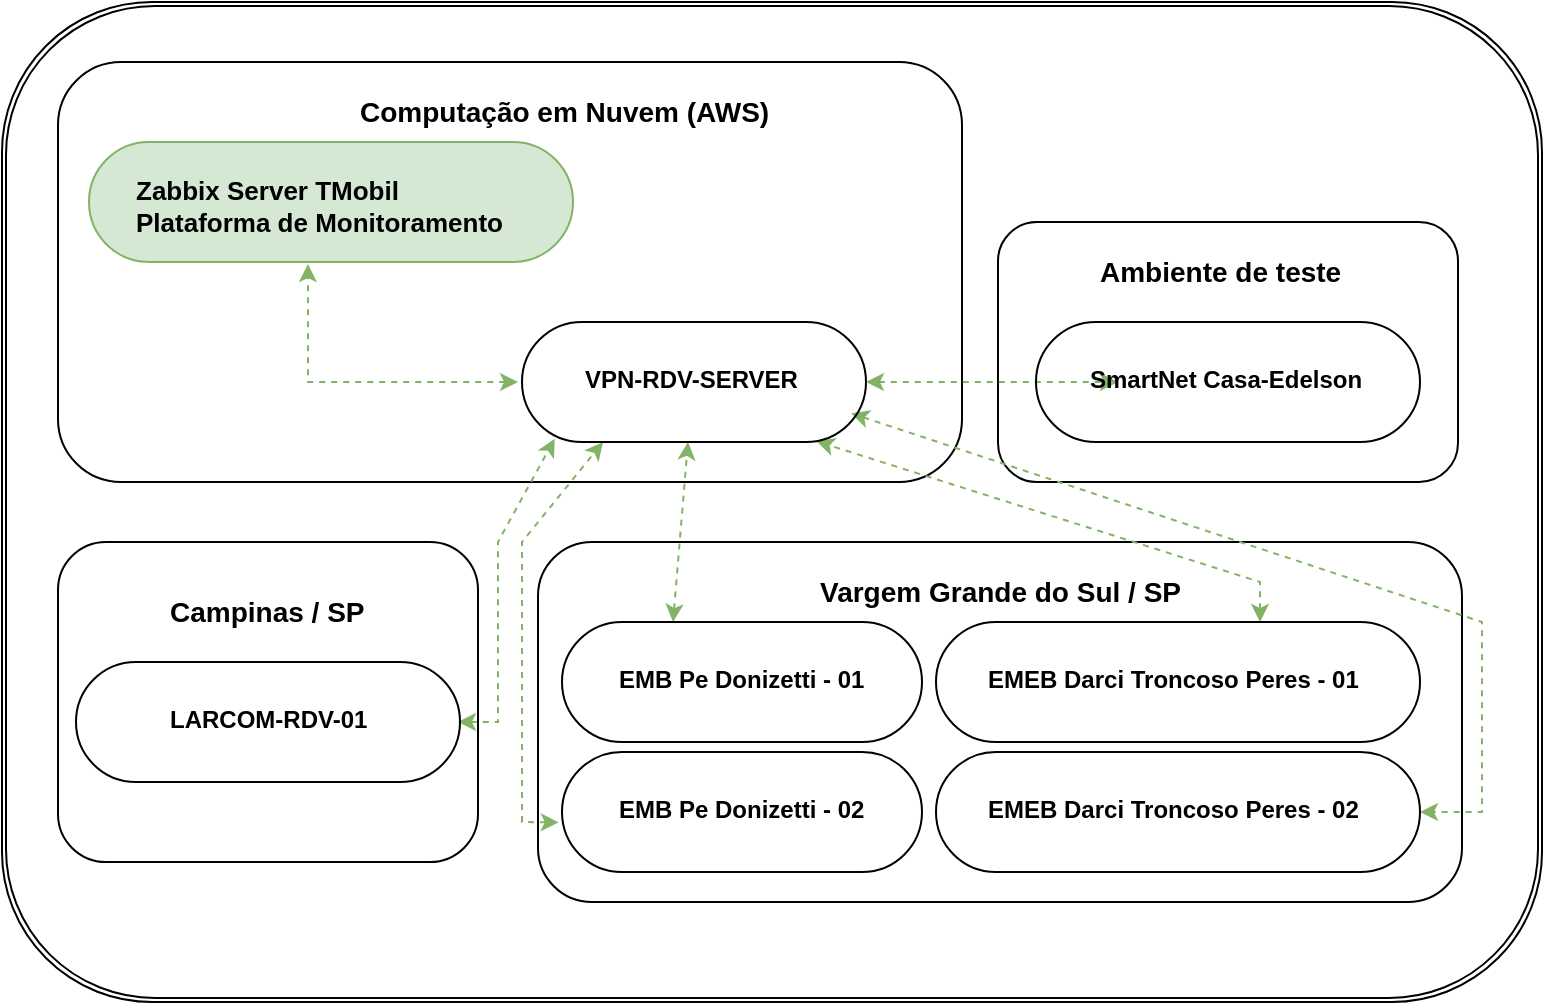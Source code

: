 <mxfile version="15.5.6" type="github">
  <diagram id="yUtEYNiM7KGLK9aQ-FmT" name="Page-1">
    <mxGraphModel dx="874" dy="719" grid="1" gridSize="10" guides="1" tooltips="1" connect="1" arrows="1" fold="1" page="1" pageScale="1" pageWidth="827" pageHeight="1169" math="0" shadow="0">
      <root>
        <mxCell id="0" />
        <mxCell id="1" parent="0" />
        <mxCell id="ZHDutYi5xnlQX7m66QQl-7" value="" style="shape=ext;double=1;rounded=1;whiteSpace=wrap;html=1;fontFamily=Helvetica;fontSize=14;" parent="1" vertex="1">
          <mxGeometry x="20" y="10" width="770" height="500" as="geometry" />
        </mxCell>
        <mxCell id="ZHDutYi5xnlQX7m66QQl-10" value="" style="rounded=1;whiteSpace=wrap;html=1;" parent="1" vertex="1">
          <mxGeometry x="48" y="280" width="210" height="160" as="geometry" />
        </mxCell>
        <mxCell id="796_uvgJ9OJGoqZPj89N-1" value="" style="rounded=1;whiteSpace=wrap;html=1;" parent="1" vertex="1">
          <mxGeometry x="288" y="280" width="462" height="180" as="geometry" />
        </mxCell>
        <mxCell id="ZHDutYi5xnlQX7m66QQl-1" value="Vargem Grande do Sul / SP&#xa;&#xa;" style="text;strokeColor=none;fillColor=none;spacingLeft=4;spacingRight=4;overflow=hidden;rotatable=0;points=[[0,0.5],[1,0.5]];portConstraint=eastwest;fontSize=14;fontStyle=1" parent="1" vertex="1">
          <mxGeometry x="423" y="290" width="207" height="30" as="geometry" />
        </mxCell>
        <mxCell id="ZHDutYi5xnlQX7m66QQl-6" value="Campinas / SP&#xa;&#xa;" style="text;strokeColor=none;fillColor=none;spacingLeft=4;spacingRight=4;overflow=hidden;rotatable=0;points=[[0,0.5],[1,0.5]];portConstraint=eastwest;fontSize=14;fontStyle=1" parent="1" vertex="1">
          <mxGeometry x="98" y="300" width="122" height="30" as="geometry" />
        </mxCell>
        <mxCell id="ZHDutYi5xnlQX7m66QQl-11" value="" style="rounded=1;whiteSpace=wrap;html=1;" parent="1" vertex="1">
          <mxGeometry x="48" y="40" width="452" height="210" as="geometry" />
        </mxCell>
        <mxCell id="ZHDutYi5xnlQX7m66QQl-14" value="Computação em Nuvem (AWS)&#xa;&#xa;" style="text;strokeColor=none;fillColor=none;spacingLeft=4;spacingRight=4;overflow=hidden;rotatable=0;points=[[0,0.5],[1,0.5]];portConstraint=eastwest;fontSize=14;fontStyle=1" parent="1" vertex="1">
          <mxGeometry x="193" y="50" width="237" height="30" as="geometry" />
        </mxCell>
        <mxCell id="ZHDutYi5xnlQX7m66QQl-17" value="" style="rounded=1;whiteSpace=wrap;html=1;" parent="1" vertex="1">
          <mxGeometry x="518" y="120" width="230" height="130" as="geometry" />
        </mxCell>
        <mxCell id="ZHDutYi5xnlQX7m66QQl-19" value="Ambiente de teste" style="text;strokeColor=none;fillColor=none;spacingLeft=4;spacingRight=4;overflow=hidden;rotatable=0;points=[[0,0.5],[1,0.5]];portConstraint=eastwest;fontSize=14;fontStyle=1" parent="1" vertex="1">
          <mxGeometry x="563" y="130" width="157" height="30" as="geometry" />
        </mxCell>
        <mxCell id="ZHDutYi5xnlQX7m66QQl-25" value="" style="endArrow=classic;startArrow=classic;html=1;rounded=0;fontFamily=Helvetica;fontSize=11;exitX=0;exitY=0.5;exitDx=0;exitDy=0;entryX=0.479;entryY=1.017;entryDx=0;entryDy=0;entryPerimeter=0;dashed=1;fillColor=#d5e8d4;strokeColor=#82b366;" parent="1" edge="1">
          <mxGeometry width="50" height="50" relative="1" as="geometry">
            <mxPoint x="278" y="200" as="sourcePoint" />
            <mxPoint x="172.96" y="141.02" as="targetPoint" />
            <Array as="points">
              <mxPoint x="173" y="200" />
            </Array>
          </mxGeometry>
        </mxCell>
        <mxCell id="ZHDutYi5xnlQX7m66QQl-27" value="" style="endArrow=classic;startArrow=classic;html=1;rounded=0;fontFamily=Helvetica;fontSize=11;exitX=1;exitY=0.5;exitDx=0;exitDy=0;entryX=0.108;entryY=0.972;entryDx=0;entryDy=0;entryPerimeter=0;dashed=1;fillColor=#d5e8d4;strokeColor=#82b366;" parent="1" edge="1">
          <mxGeometry width="50" height="50" relative="1" as="geometry">
            <mxPoint x="248" y="370" as="sourcePoint" />
            <mxPoint x="296.36" y="228.32" as="targetPoint" />
            <Array as="points">
              <mxPoint x="268" y="370" />
              <mxPoint x="268" y="280" />
            </Array>
          </mxGeometry>
        </mxCell>
        <mxCell id="ZHDutYi5xnlQX7m66QQl-28" value="" style="endArrow=classic;startArrow=classic;html=1;rounded=0;fontFamily=Helvetica;fontSize=11;exitX=0.25;exitY=0;exitDx=0;exitDy=0;dashed=1;fillColor=#d5e8d4;strokeColor=#82b366;" parent="1" edge="1">
          <mxGeometry width="50" height="50" relative="1" as="geometry">
            <mxPoint x="355.5" y="320" as="sourcePoint" />
            <mxPoint x="363" y="230" as="targetPoint" />
          </mxGeometry>
        </mxCell>
        <mxCell id="ZHDutYi5xnlQX7m66QQl-29" value="" style="endArrow=classic;startArrow=classic;html=1;rounded=0;fontFamily=Helvetica;fontSize=11;entryX=0.25;entryY=1;entryDx=0;entryDy=0;exitX=-0.009;exitY=0.587;exitDx=0;exitDy=0;dashed=1;fillColor=#d5e8d4;strokeColor=#82b366;exitPerimeter=0;" parent="1" edge="1" source="ZHDutYi5xnlQX7m66QQl-36">
          <mxGeometry width="50" height="50" relative="1" as="geometry">
            <mxPoint x="308" y="420" as="sourcePoint" />
            <mxPoint x="320.5" y="230" as="targetPoint" />
            <Array as="points">
              <mxPoint x="280" y="420" />
              <mxPoint x="280" y="280" />
            </Array>
          </mxGeometry>
        </mxCell>
        <mxCell id="ZHDutYi5xnlQX7m66QQl-31" value="" style="endArrow=classic;startArrow=classic;html=1;rounded=0;fontFamily=Helvetica;fontSize=11;exitX=0.5;exitY=0;exitDx=0;exitDy=0;entryX=0.878;entryY=0.994;entryDx=0;entryDy=0;entryPerimeter=0;dashed=1;fillColor=#d5e8d4;strokeColor=#82b366;" parent="1" edge="1">
          <mxGeometry width="50" height="50" relative="1" as="geometry">
            <mxPoint x="649" y="320" as="sourcePoint" />
            <mxPoint x="427.26" y="229.64" as="targetPoint" />
            <Array as="points">
              <mxPoint x="649" y="300" />
            </Array>
          </mxGeometry>
        </mxCell>
        <mxCell id="ZHDutYi5xnlQX7m66QQl-32" value="" style="endArrow=classic;startArrow=classic;html=1;rounded=0;fontFamily=Helvetica;fontSize=11;exitX=0.98;exitY=0.761;exitDx=0;exitDy=0;exitPerimeter=0;dashed=1;fillColor=#d5e8d4;strokeColor=#82b366;" parent="1" edge="1" target="ZHDutYi5xnlQX7m66QQl-39">
          <mxGeometry width="50" height="50" relative="1" as="geometry">
            <mxPoint x="444.6" y="215.66" as="sourcePoint" />
            <mxPoint x="780" y="420" as="targetPoint" />
            <Array as="points">
              <mxPoint x="760" y="320" />
              <mxPoint x="760" y="415" />
            </Array>
          </mxGeometry>
        </mxCell>
        <mxCell id="ZHDutYi5xnlQX7m66QQl-4" value="" style="rounded=1;whiteSpace=wrap;html=1;fontFamily=Helvetica;fontSize=14;fillColor=#d5e8d4;arcSize=50;strokeColor=#82b366;" parent="1" vertex="1">
          <mxGeometry x="63.5" y="80" width="242" height="60" as="geometry" />
        </mxCell>
        <mxCell id="ZHDutYi5xnlQX7m66QQl-8" value="Zabbix Server TMobil&#xa;Plataforma de Monitoramento" style="text;strokeColor=none;fillColor=none;spacingLeft=4;spacingRight=4;overflow=hidden;rotatable=0;points=[[0,0.5],[1,0.5]];portConstraint=eastwest;fontSize=13;fontStyle=1" parent="1" vertex="1">
          <mxGeometry x="81" y="90" width="207" height="40" as="geometry" />
        </mxCell>
        <mxCell id="ZHDutYi5xnlQX7m66QQl-9" value="" style="rounded=1;whiteSpace=wrap;html=1;fontFamily=Helvetica;fontSize=14;arcSize=50;fillColor=none;" parent="1" vertex="1">
          <mxGeometry x="280" y="170" width="172" height="60" as="geometry" />
        </mxCell>
        <mxCell id="ZHDutYi5xnlQX7m66QQl-20" value="" style="endArrow=classic;startArrow=classic;html=1;rounded=0;dashed=1;fontFamily=Helvetica;fontSize=12;entryX=0;entryY=0.5;entryDx=0;entryDy=0;exitX=1;exitY=0.5;exitDx=0;exitDy=0;fillColor=#d5e8d4;strokeColor=#82b366;" parent="1" source="ZHDutYi5xnlQX7m66QQl-9" edge="1">
          <mxGeometry width="50" height="50" relative="1" as="geometry">
            <mxPoint x="310" y="300" as="sourcePoint" />
            <mxPoint x="578" y="200" as="targetPoint" />
          </mxGeometry>
        </mxCell>
        <mxCell id="ZHDutYi5xnlQX7m66QQl-21" value="" style="rounded=1;whiteSpace=wrap;html=1;fontFamily=Helvetica;fontSize=14;fillColor=none;arcSize=50;" parent="1" vertex="1">
          <mxGeometry x="537" y="170" width="192" height="60" as="geometry" />
        </mxCell>
        <mxCell id="ZHDutYi5xnlQX7m66QQl-22" value="SmartNet Casa-Edelson" style="text;strokeColor=none;fillColor=none;spacingLeft=4;spacingRight=4;overflow=hidden;rotatable=0;points=[[0,0.5],[1,0.5]];portConstraint=eastwest;fontSize=12;fontStyle=1" parent="1" vertex="1">
          <mxGeometry x="558" y="185" width="150" height="30" as="geometry" />
        </mxCell>
        <mxCell id="ZHDutYi5xnlQX7m66QQl-23" value="" style="rounded=1;whiteSpace=wrap;html=1;fontFamily=Helvetica;fontSize=14;fillColor=none;arcSize=50;" parent="1" vertex="1">
          <mxGeometry x="57" y="340" width="192" height="60" as="geometry" />
        </mxCell>
        <mxCell id="ZHDutYi5xnlQX7m66QQl-30" value="" style="rounded=1;whiteSpace=wrap;html=1;fontFamily=Helvetica;fontSize=14;fillColor=none;arcSize=50;" parent="1" vertex="1">
          <mxGeometry x="487" y="320" width="242" height="60" as="geometry" />
        </mxCell>
        <mxCell id="ZHDutYi5xnlQX7m66QQl-34" value="" style="rounded=1;whiteSpace=wrap;html=1;fontFamily=Helvetica;fontSize=14;fillColor=none;arcSize=50;" parent="1" vertex="1">
          <mxGeometry x="300" y="320" width="180" height="60" as="geometry" />
        </mxCell>
        <mxCell id="ZHDutYi5xnlQX7m66QQl-35" value="EMB Pe Donizetti - 01" style="text;strokeColor=none;fillColor=none;spacingLeft=4;spacingRight=4;overflow=hidden;rotatable=0;points=[[0,0.5],[1,0.5]];portConstraint=eastwest;fontSize=12;fontStyle=1" parent="1" vertex="1">
          <mxGeometry x="322.5" y="335" width="147" height="30" as="geometry" />
        </mxCell>
        <mxCell id="ZHDutYi5xnlQX7m66QQl-36" value="" style="rounded=1;whiteSpace=wrap;html=1;fontFamily=Helvetica;fontSize=14;fillColor=none;arcSize=50;" parent="1" vertex="1">
          <mxGeometry x="300" y="385" width="180" height="60" as="geometry" />
        </mxCell>
        <mxCell id="ZHDutYi5xnlQX7m66QQl-37" value="EMB Pe Donizetti - 02" style="text;strokeColor=none;fillColor=none;spacingLeft=4;spacingRight=4;overflow=hidden;rotatable=0;points=[[0,0.5],[1,0.5]];portConstraint=eastwest;fontSize=12;fontStyle=1" parent="1" vertex="1">
          <mxGeometry x="322.5" y="400" width="147" height="30" as="geometry" />
        </mxCell>
        <mxCell id="ZHDutYi5xnlQX7m66QQl-38" value="EMEB Darci Troncoso Peres - 01" style="text;strokeColor=none;fillColor=none;spacingLeft=4;spacingRight=4;overflow=hidden;rotatable=0;points=[[0,0.5],[1,0.5]];portConstraint=eastwest;fontSize=12;fontStyle=1" parent="1" vertex="1">
          <mxGeometry x="507" y="335" width="202" height="30" as="geometry" />
        </mxCell>
        <mxCell id="ZHDutYi5xnlQX7m66QQl-39" value="" style="rounded=1;whiteSpace=wrap;html=1;fontFamily=Helvetica;fontSize=14;fillColor=none;arcSize=50;" parent="1" vertex="1">
          <mxGeometry x="487" y="385" width="242" height="60" as="geometry" />
        </mxCell>
        <mxCell id="ZHDutYi5xnlQX7m66QQl-40" value="EMEB Darci Troncoso Peres - 02" style="text;strokeColor=none;fillColor=none;spacingLeft=4;spacingRight=4;overflow=hidden;rotatable=0;points=[[0,0.5],[1,0.5]];portConstraint=eastwest;fontSize=12;fontStyle=1" parent="1" vertex="1">
          <mxGeometry x="507" y="400" width="202" height="30" as="geometry" />
        </mxCell>
        <mxCell id="ZHDutYi5xnlQX7m66QQl-15" value="VPN-RDV-SERVER" style="text;strokeColor=none;fillColor=none;spacingLeft=4;spacingRight=4;overflow=hidden;rotatable=0;points=[[0,0.5],[1,0.5]];portConstraint=eastwest;fontSize=12;fontStyle=1" parent="1" vertex="1">
          <mxGeometry x="305.5" y="185" width="129" height="30" as="geometry" />
        </mxCell>
        <mxCell id="ZHDutYi5xnlQX7m66QQl-24" value="LARCOM-RDV-01" style="text;strokeColor=none;fillColor=none;spacingLeft=4;spacingRight=4;overflow=hidden;rotatable=0;points=[[0,0.5],[1,0.5]];portConstraint=eastwest;fontSize=12;fontStyle=1" parent="1" vertex="1">
          <mxGeometry x="98" y="355" width="129" height="30" as="geometry" />
        </mxCell>
      </root>
    </mxGraphModel>
  </diagram>
</mxfile>
